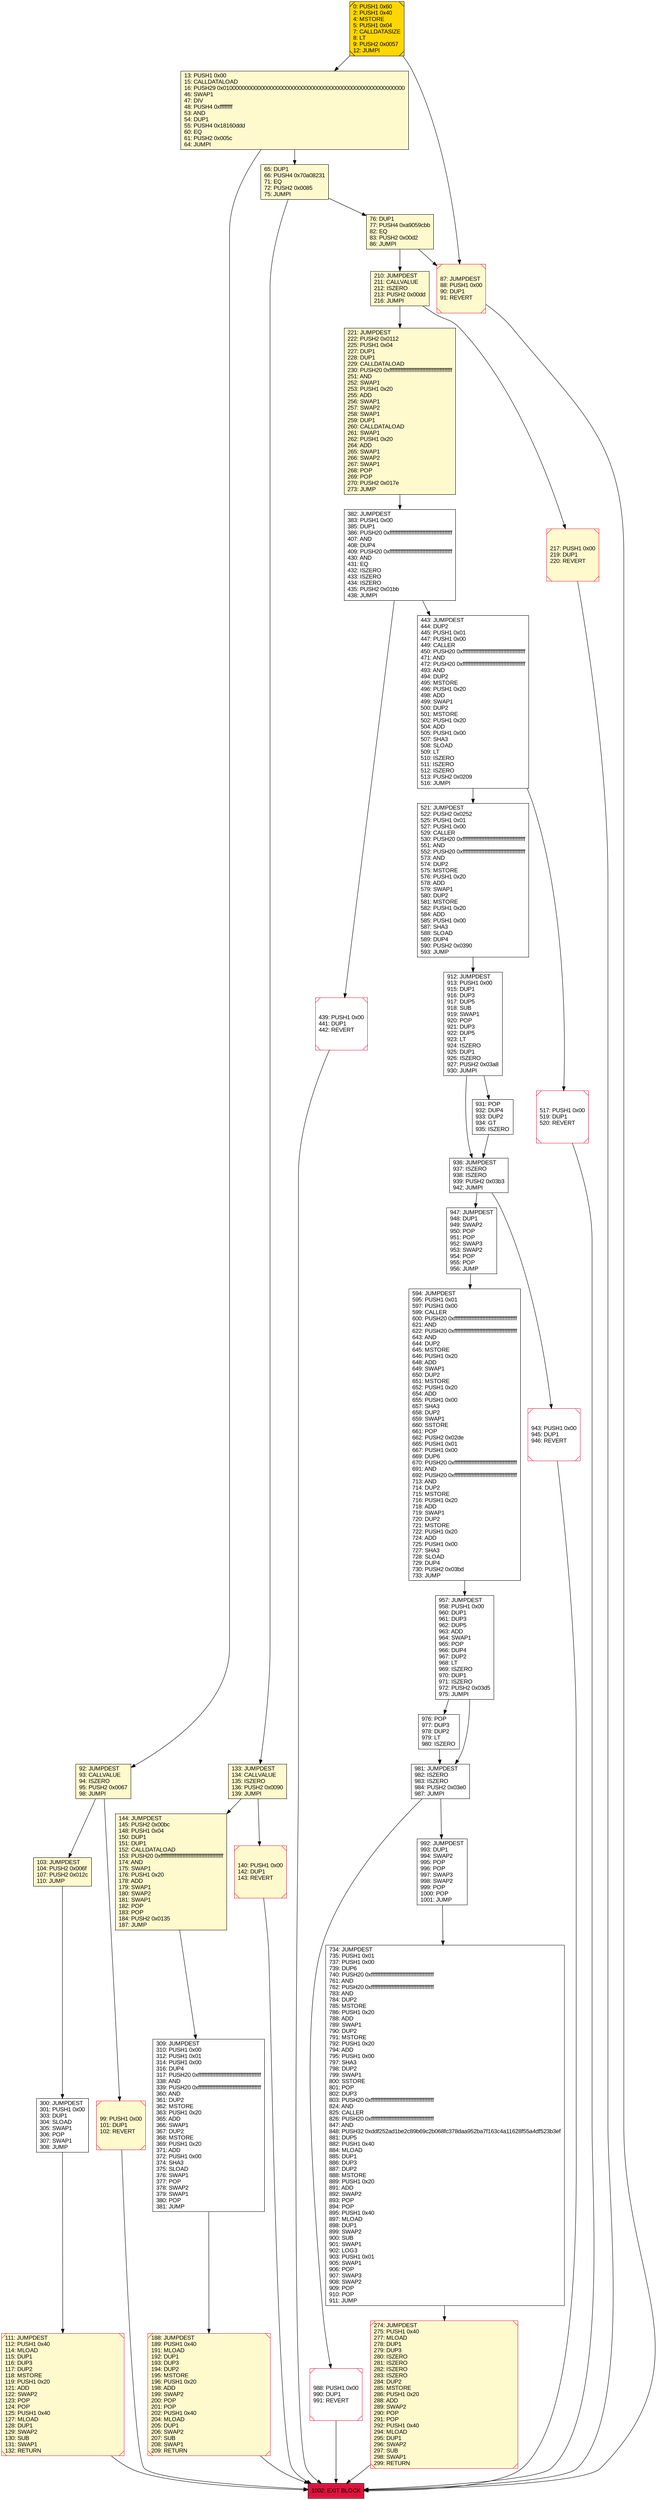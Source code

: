 digraph G {
bgcolor=transparent rankdir=UD;
node [shape=box style=filled color=black fillcolor=white fontname=arial fontcolor=black];
99 [label="99: PUSH1 0x00\l101: DUP1\l102: REVERT\l" fillcolor=lemonchiffon shape=Msquare color=crimson ];
65 [label="65: DUP1\l66: PUSH4 0x70a08231\l71: EQ\l72: PUSH2 0x0085\l75: JUMPI\l" fillcolor=lemonchiffon ];
300 [label="300: JUMPDEST\l301: PUSH1 0x00\l303: DUP1\l304: SLOAD\l305: SWAP1\l306: POP\l307: SWAP1\l308: JUMP\l" ];
957 [label="957: JUMPDEST\l958: PUSH1 0x00\l960: DUP1\l961: DUP3\l962: DUP5\l963: ADD\l964: SWAP1\l965: POP\l966: DUP4\l967: DUP2\l968: LT\l969: ISZERO\l970: DUP1\l971: ISZERO\l972: PUSH2 0x03d5\l975: JUMPI\l" ];
210 [label="210: JUMPDEST\l211: CALLVALUE\l212: ISZERO\l213: PUSH2 0x00dd\l216: JUMPI\l" fillcolor=lemonchiffon ];
912 [label="912: JUMPDEST\l913: PUSH1 0x00\l915: DUP1\l916: DUP3\l917: DUP5\l918: SUB\l919: SWAP1\l920: POP\l921: DUP3\l922: DUP5\l923: LT\l924: ISZERO\l925: DUP1\l926: ISZERO\l927: PUSH2 0x03a8\l930: JUMPI\l" ];
992 [label="992: JUMPDEST\l993: DUP1\l994: SWAP2\l995: POP\l996: POP\l997: SWAP3\l998: SWAP2\l999: POP\l1000: POP\l1001: JUMP\l" ];
943 [label="943: PUSH1 0x00\l945: DUP1\l946: REVERT\l" shape=Msquare color=crimson ];
188 [label="188: JUMPDEST\l189: PUSH1 0x40\l191: MLOAD\l192: DUP1\l193: DUP3\l194: DUP2\l195: MSTORE\l196: PUSH1 0x20\l198: ADD\l199: SWAP2\l200: POP\l201: POP\l202: PUSH1 0x40\l204: MLOAD\l205: DUP1\l206: SWAP2\l207: SUB\l208: SWAP1\l209: RETURN\l" fillcolor=lemonchiffon shape=Msquare color=crimson ];
87 [label="87: JUMPDEST\l88: PUSH1 0x00\l90: DUP1\l91: REVERT\l" fillcolor=lemonchiffon shape=Msquare color=crimson ];
309 [label="309: JUMPDEST\l310: PUSH1 0x00\l312: PUSH1 0x01\l314: PUSH1 0x00\l316: DUP4\l317: PUSH20 0xffffffffffffffffffffffffffffffffffffffff\l338: AND\l339: PUSH20 0xffffffffffffffffffffffffffffffffffffffff\l360: AND\l361: DUP2\l362: MSTORE\l363: PUSH1 0x20\l365: ADD\l366: SWAP1\l367: DUP2\l368: MSTORE\l369: PUSH1 0x20\l371: ADD\l372: PUSH1 0x00\l374: SHA3\l375: SLOAD\l376: SWAP1\l377: POP\l378: SWAP2\l379: SWAP1\l380: POP\l381: JUMP\l" ];
439 [label="439: PUSH1 0x00\l441: DUP1\l442: REVERT\l" shape=Msquare color=crimson ];
594 [label="594: JUMPDEST\l595: PUSH1 0x01\l597: PUSH1 0x00\l599: CALLER\l600: PUSH20 0xffffffffffffffffffffffffffffffffffffffff\l621: AND\l622: PUSH20 0xffffffffffffffffffffffffffffffffffffffff\l643: AND\l644: DUP2\l645: MSTORE\l646: PUSH1 0x20\l648: ADD\l649: SWAP1\l650: DUP2\l651: MSTORE\l652: PUSH1 0x20\l654: ADD\l655: PUSH1 0x00\l657: SHA3\l658: DUP2\l659: SWAP1\l660: SSTORE\l661: POP\l662: PUSH2 0x02de\l665: PUSH1 0x01\l667: PUSH1 0x00\l669: DUP6\l670: PUSH20 0xffffffffffffffffffffffffffffffffffffffff\l691: AND\l692: PUSH20 0xffffffffffffffffffffffffffffffffffffffff\l713: AND\l714: DUP2\l715: MSTORE\l716: PUSH1 0x20\l718: ADD\l719: SWAP1\l720: DUP2\l721: MSTORE\l722: PUSH1 0x20\l724: ADD\l725: PUSH1 0x00\l727: SHA3\l728: SLOAD\l729: DUP4\l730: PUSH2 0x03bd\l733: JUMP\l" ];
976 [label="976: POP\l977: DUP3\l978: DUP2\l979: LT\l980: ISZERO\l" ];
111 [label="111: JUMPDEST\l112: PUSH1 0x40\l114: MLOAD\l115: DUP1\l116: DUP3\l117: DUP2\l118: MSTORE\l119: PUSH1 0x20\l121: ADD\l122: SWAP2\l123: POP\l124: POP\l125: PUSH1 0x40\l127: MLOAD\l128: DUP1\l129: SWAP2\l130: SUB\l131: SWAP1\l132: RETURN\l" fillcolor=lemonchiffon shape=Msquare color=crimson ];
144 [label="144: JUMPDEST\l145: PUSH2 0x00bc\l148: PUSH1 0x04\l150: DUP1\l151: DUP1\l152: CALLDATALOAD\l153: PUSH20 0xffffffffffffffffffffffffffffffffffffffff\l174: AND\l175: SWAP1\l176: PUSH1 0x20\l178: ADD\l179: SWAP1\l180: SWAP2\l181: SWAP1\l182: POP\l183: POP\l184: PUSH2 0x0135\l187: JUMP\l" fillcolor=lemonchiffon ];
133 [label="133: JUMPDEST\l134: CALLVALUE\l135: ISZERO\l136: PUSH2 0x0090\l139: JUMPI\l" fillcolor=lemonchiffon ];
947 [label="947: JUMPDEST\l948: DUP1\l949: SWAP2\l950: POP\l951: POP\l952: SWAP3\l953: SWAP2\l954: POP\l955: POP\l956: JUMP\l" ];
221 [label="221: JUMPDEST\l222: PUSH2 0x0112\l225: PUSH1 0x04\l227: DUP1\l228: DUP1\l229: CALLDATALOAD\l230: PUSH20 0xffffffffffffffffffffffffffffffffffffffff\l251: AND\l252: SWAP1\l253: PUSH1 0x20\l255: ADD\l256: SWAP1\l257: SWAP2\l258: SWAP1\l259: DUP1\l260: CALLDATALOAD\l261: SWAP1\l262: PUSH1 0x20\l264: ADD\l265: SWAP1\l266: SWAP2\l267: SWAP1\l268: POP\l269: POP\l270: PUSH2 0x017e\l273: JUMP\l" fillcolor=lemonchiffon ];
382 [label="382: JUMPDEST\l383: PUSH1 0x00\l385: DUP1\l386: PUSH20 0xffffffffffffffffffffffffffffffffffffffff\l407: AND\l408: DUP4\l409: PUSH20 0xffffffffffffffffffffffffffffffffffffffff\l430: AND\l431: EQ\l432: ISZERO\l433: ISZERO\l434: ISZERO\l435: PUSH2 0x01bb\l438: JUMPI\l" ];
103 [label="103: JUMPDEST\l104: PUSH2 0x006f\l107: PUSH2 0x012c\l110: JUMP\l" fillcolor=lemonchiffon ];
517 [label="517: PUSH1 0x00\l519: DUP1\l520: REVERT\l" shape=Msquare color=crimson ];
981 [label="981: JUMPDEST\l982: ISZERO\l983: ISZERO\l984: PUSH2 0x03e0\l987: JUMPI\l" ];
1002 [label="1002: EXIT BLOCK\l" fillcolor=crimson ];
140 [label="140: PUSH1 0x00\l142: DUP1\l143: REVERT\l" fillcolor=lemonchiffon shape=Msquare color=crimson ];
274 [label="274: JUMPDEST\l275: PUSH1 0x40\l277: MLOAD\l278: DUP1\l279: DUP3\l280: ISZERO\l281: ISZERO\l282: ISZERO\l283: ISZERO\l284: DUP2\l285: MSTORE\l286: PUSH1 0x20\l288: ADD\l289: SWAP2\l290: POP\l291: POP\l292: PUSH1 0x40\l294: MLOAD\l295: DUP1\l296: SWAP2\l297: SUB\l298: SWAP1\l299: RETURN\l" fillcolor=lemonchiffon shape=Msquare color=crimson ];
92 [label="92: JUMPDEST\l93: CALLVALUE\l94: ISZERO\l95: PUSH2 0x0067\l98: JUMPI\l" fillcolor=lemonchiffon ];
521 [label="521: JUMPDEST\l522: PUSH2 0x0252\l525: PUSH1 0x01\l527: PUSH1 0x00\l529: CALLER\l530: PUSH20 0xffffffffffffffffffffffffffffffffffffffff\l551: AND\l552: PUSH20 0xffffffffffffffffffffffffffffffffffffffff\l573: AND\l574: DUP2\l575: MSTORE\l576: PUSH1 0x20\l578: ADD\l579: SWAP1\l580: DUP2\l581: MSTORE\l582: PUSH1 0x20\l584: ADD\l585: PUSH1 0x00\l587: SHA3\l588: SLOAD\l589: DUP4\l590: PUSH2 0x0390\l593: JUMP\l" ];
931 [label="931: POP\l932: DUP4\l933: DUP2\l934: GT\l935: ISZERO\l" ];
0 [label="0: PUSH1 0x60\l2: PUSH1 0x40\l4: MSTORE\l5: PUSH1 0x04\l7: CALLDATASIZE\l8: LT\l9: PUSH2 0x0057\l12: JUMPI\l" fillcolor=lemonchiffon shape=Msquare fillcolor=gold ];
13 [label="13: PUSH1 0x00\l15: CALLDATALOAD\l16: PUSH29 0x0100000000000000000000000000000000000000000000000000000000\l46: SWAP1\l47: DIV\l48: PUSH4 0xffffffff\l53: AND\l54: DUP1\l55: PUSH4 0x18160ddd\l60: EQ\l61: PUSH2 0x005c\l64: JUMPI\l" fillcolor=lemonchiffon ];
734 [label="734: JUMPDEST\l735: PUSH1 0x01\l737: PUSH1 0x00\l739: DUP6\l740: PUSH20 0xffffffffffffffffffffffffffffffffffffffff\l761: AND\l762: PUSH20 0xffffffffffffffffffffffffffffffffffffffff\l783: AND\l784: DUP2\l785: MSTORE\l786: PUSH1 0x20\l788: ADD\l789: SWAP1\l790: DUP2\l791: MSTORE\l792: PUSH1 0x20\l794: ADD\l795: PUSH1 0x00\l797: SHA3\l798: DUP2\l799: SWAP1\l800: SSTORE\l801: POP\l802: DUP3\l803: PUSH20 0xffffffffffffffffffffffffffffffffffffffff\l824: AND\l825: CALLER\l826: PUSH20 0xffffffffffffffffffffffffffffffffffffffff\l847: AND\l848: PUSH32 0xddf252ad1be2c89b69c2b068fc378daa952ba7f163c4a11628f55a4df523b3ef\l881: DUP5\l882: PUSH1 0x40\l884: MLOAD\l885: DUP1\l886: DUP3\l887: DUP2\l888: MSTORE\l889: PUSH1 0x20\l891: ADD\l892: SWAP2\l893: POP\l894: POP\l895: PUSH1 0x40\l897: MLOAD\l898: DUP1\l899: SWAP2\l900: SUB\l901: SWAP1\l902: LOG3\l903: PUSH1 0x01\l905: SWAP1\l906: POP\l907: SWAP3\l908: SWAP2\l909: POP\l910: POP\l911: JUMP\l" ];
443 [label="443: JUMPDEST\l444: DUP2\l445: PUSH1 0x01\l447: PUSH1 0x00\l449: CALLER\l450: PUSH20 0xffffffffffffffffffffffffffffffffffffffff\l471: AND\l472: PUSH20 0xffffffffffffffffffffffffffffffffffffffff\l493: AND\l494: DUP2\l495: MSTORE\l496: PUSH1 0x20\l498: ADD\l499: SWAP1\l500: DUP2\l501: MSTORE\l502: PUSH1 0x20\l504: ADD\l505: PUSH1 0x00\l507: SHA3\l508: SLOAD\l509: LT\l510: ISZERO\l511: ISZERO\l512: ISZERO\l513: PUSH2 0x0209\l516: JUMPI\l" ];
936 [label="936: JUMPDEST\l937: ISZERO\l938: ISZERO\l939: PUSH2 0x03b3\l942: JUMPI\l" ];
217 [label="217: PUSH1 0x00\l219: DUP1\l220: REVERT\l" fillcolor=lemonchiffon shape=Msquare color=crimson ];
76 [label="76: DUP1\l77: PUSH4 0xa9059cbb\l82: EQ\l83: PUSH2 0x00d2\l86: JUMPI\l" fillcolor=lemonchiffon ];
988 [label="988: PUSH1 0x00\l990: DUP1\l991: REVERT\l" shape=Msquare color=crimson ];
0 -> 13;
931 -> 936;
443 -> 521;
443 -> 517;
217 -> 1002;
92 -> 103;
382 -> 443;
988 -> 1002;
594 -> 957;
0 -> 87;
103 -> 300;
981 -> 992;
99 -> 1002;
957 -> 981;
76 -> 210;
111 -> 1002;
382 -> 439;
87 -> 1002;
65 -> 76;
936 -> 943;
13 -> 92;
133 -> 144;
274 -> 1002;
140 -> 1002;
947 -> 594;
144 -> 309;
517 -> 1002;
210 -> 221;
981 -> 988;
300 -> 111;
309 -> 188;
957 -> 976;
65 -> 133;
734 -> 274;
943 -> 1002;
188 -> 1002;
76 -> 87;
936 -> 947;
13 -> 65;
92 -> 99;
976 -> 981;
133 -> 140;
210 -> 217;
912 -> 936;
439 -> 1002;
521 -> 912;
912 -> 931;
221 -> 382;
992 -> 734;
}